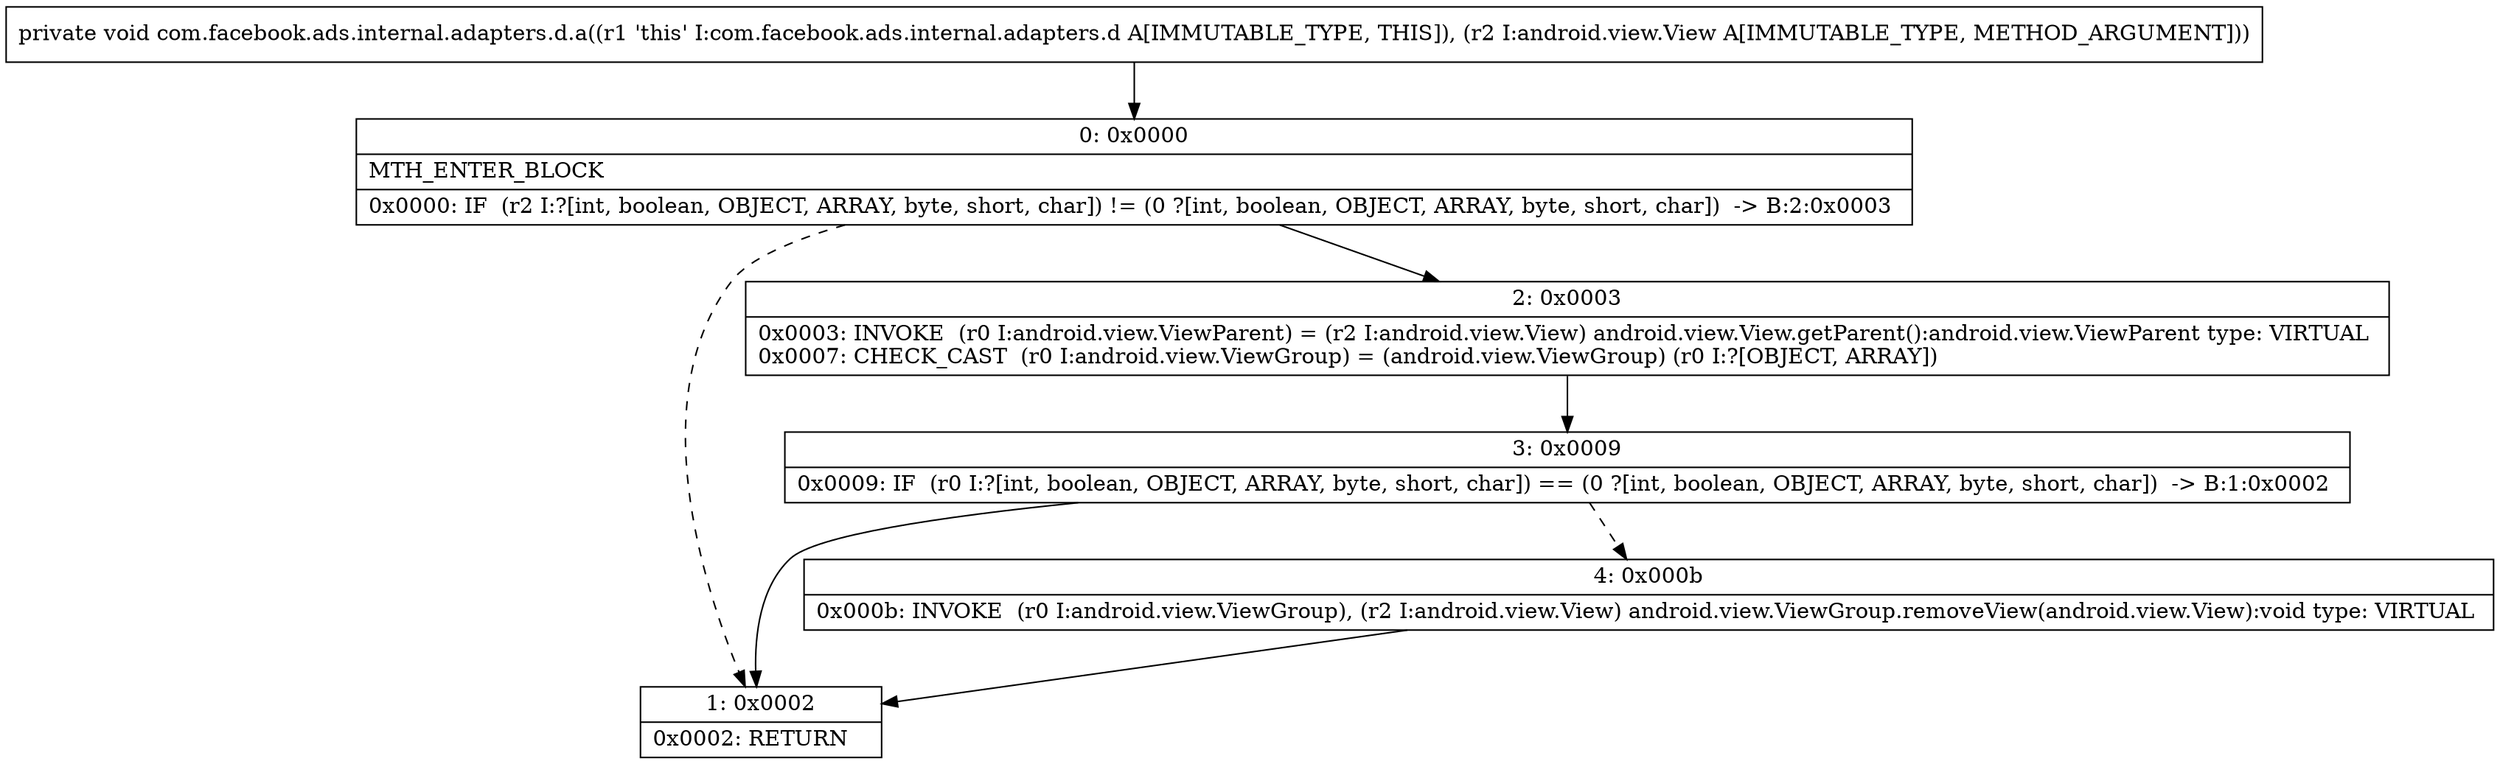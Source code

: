 digraph "CFG forcom.facebook.ads.internal.adapters.d.a(Landroid\/view\/View;)V" {
Node_0 [shape=record,label="{0\:\ 0x0000|MTH_ENTER_BLOCK\l|0x0000: IF  (r2 I:?[int, boolean, OBJECT, ARRAY, byte, short, char]) != (0 ?[int, boolean, OBJECT, ARRAY, byte, short, char])  \-\> B:2:0x0003 \l}"];
Node_1 [shape=record,label="{1\:\ 0x0002|0x0002: RETURN   \l}"];
Node_2 [shape=record,label="{2\:\ 0x0003|0x0003: INVOKE  (r0 I:android.view.ViewParent) = (r2 I:android.view.View) android.view.View.getParent():android.view.ViewParent type: VIRTUAL \l0x0007: CHECK_CAST  (r0 I:android.view.ViewGroup) = (android.view.ViewGroup) (r0 I:?[OBJECT, ARRAY]) \l}"];
Node_3 [shape=record,label="{3\:\ 0x0009|0x0009: IF  (r0 I:?[int, boolean, OBJECT, ARRAY, byte, short, char]) == (0 ?[int, boolean, OBJECT, ARRAY, byte, short, char])  \-\> B:1:0x0002 \l}"];
Node_4 [shape=record,label="{4\:\ 0x000b|0x000b: INVOKE  (r0 I:android.view.ViewGroup), (r2 I:android.view.View) android.view.ViewGroup.removeView(android.view.View):void type: VIRTUAL \l}"];
MethodNode[shape=record,label="{private void com.facebook.ads.internal.adapters.d.a((r1 'this' I:com.facebook.ads.internal.adapters.d A[IMMUTABLE_TYPE, THIS]), (r2 I:android.view.View A[IMMUTABLE_TYPE, METHOD_ARGUMENT])) }"];
MethodNode -> Node_0;
Node_0 -> Node_1[style=dashed];
Node_0 -> Node_2;
Node_2 -> Node_3;
Node_3 -> Node_1;
Node_3 -> Node_4[style=dashed];
Node_4 -> Node_1;
}

